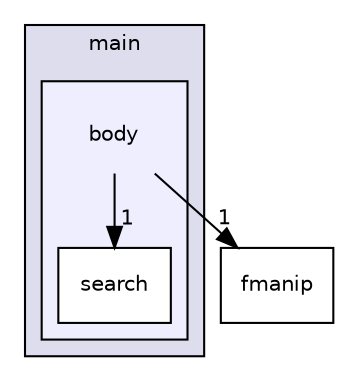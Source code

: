 digraph "projects/main/body" {
  compound=true
  node [ fontsize="10", fontname="Helvetica"];
  edge [ labelfontsize="10", labelfontname="Helvetica"];
  subgraph clusterdir_56d0f84b48b9db9f67b627c814b26b94 {
    graph [ bgcolor="#ddddee", pencolor="black", label="main" fontname="Helvetica", fontsize="10", URL="dir_56d0f84b48b9db9f67b627c814b26b94.html"]
  subgraph clusterdir_a79966bf88cfe707aaa789b85a1f9fd7 {
    graph [ bgcolor="#eeeeff", pencolor="black", label="" URL="dir_a79966bf88cfe707aaa789b85a1f9fd7.html"];
    dir_a79966bf88cfe707aaa789b85a1f9fd7 [shape=plaintext label="body"];
    dir_ea4852ef68a850641e2636eb422e90bb [shape=box label="search" color="black" fillcolor="white" style="filled" URL="dir_ea4852ef68a850641e2636eb422e90bb.html"];
  }
  }
  dir_916a21b5658e9f82b6c102083cf14ff4 [shape=box label="fmanip" URL="dir_916a21b5658e9f82b6c102083cf14ff4.html"];
  dir_a79966bf88cfe707aaa789b85a1f9fd7->dir_916a21b5658e9f82b6c102083cf14ff4 [headlabel="1", labeldistance=1.5 headhref="dir_000002_000005.html"];
  dir_a79966bf88cfe707aaa789b85a1f9fd7->dir_ea4852ef68a850641e2636eb422e90bb [headlabel="1", labeldistance=1.5 headhref="dir_000002_000003.html"];
}
